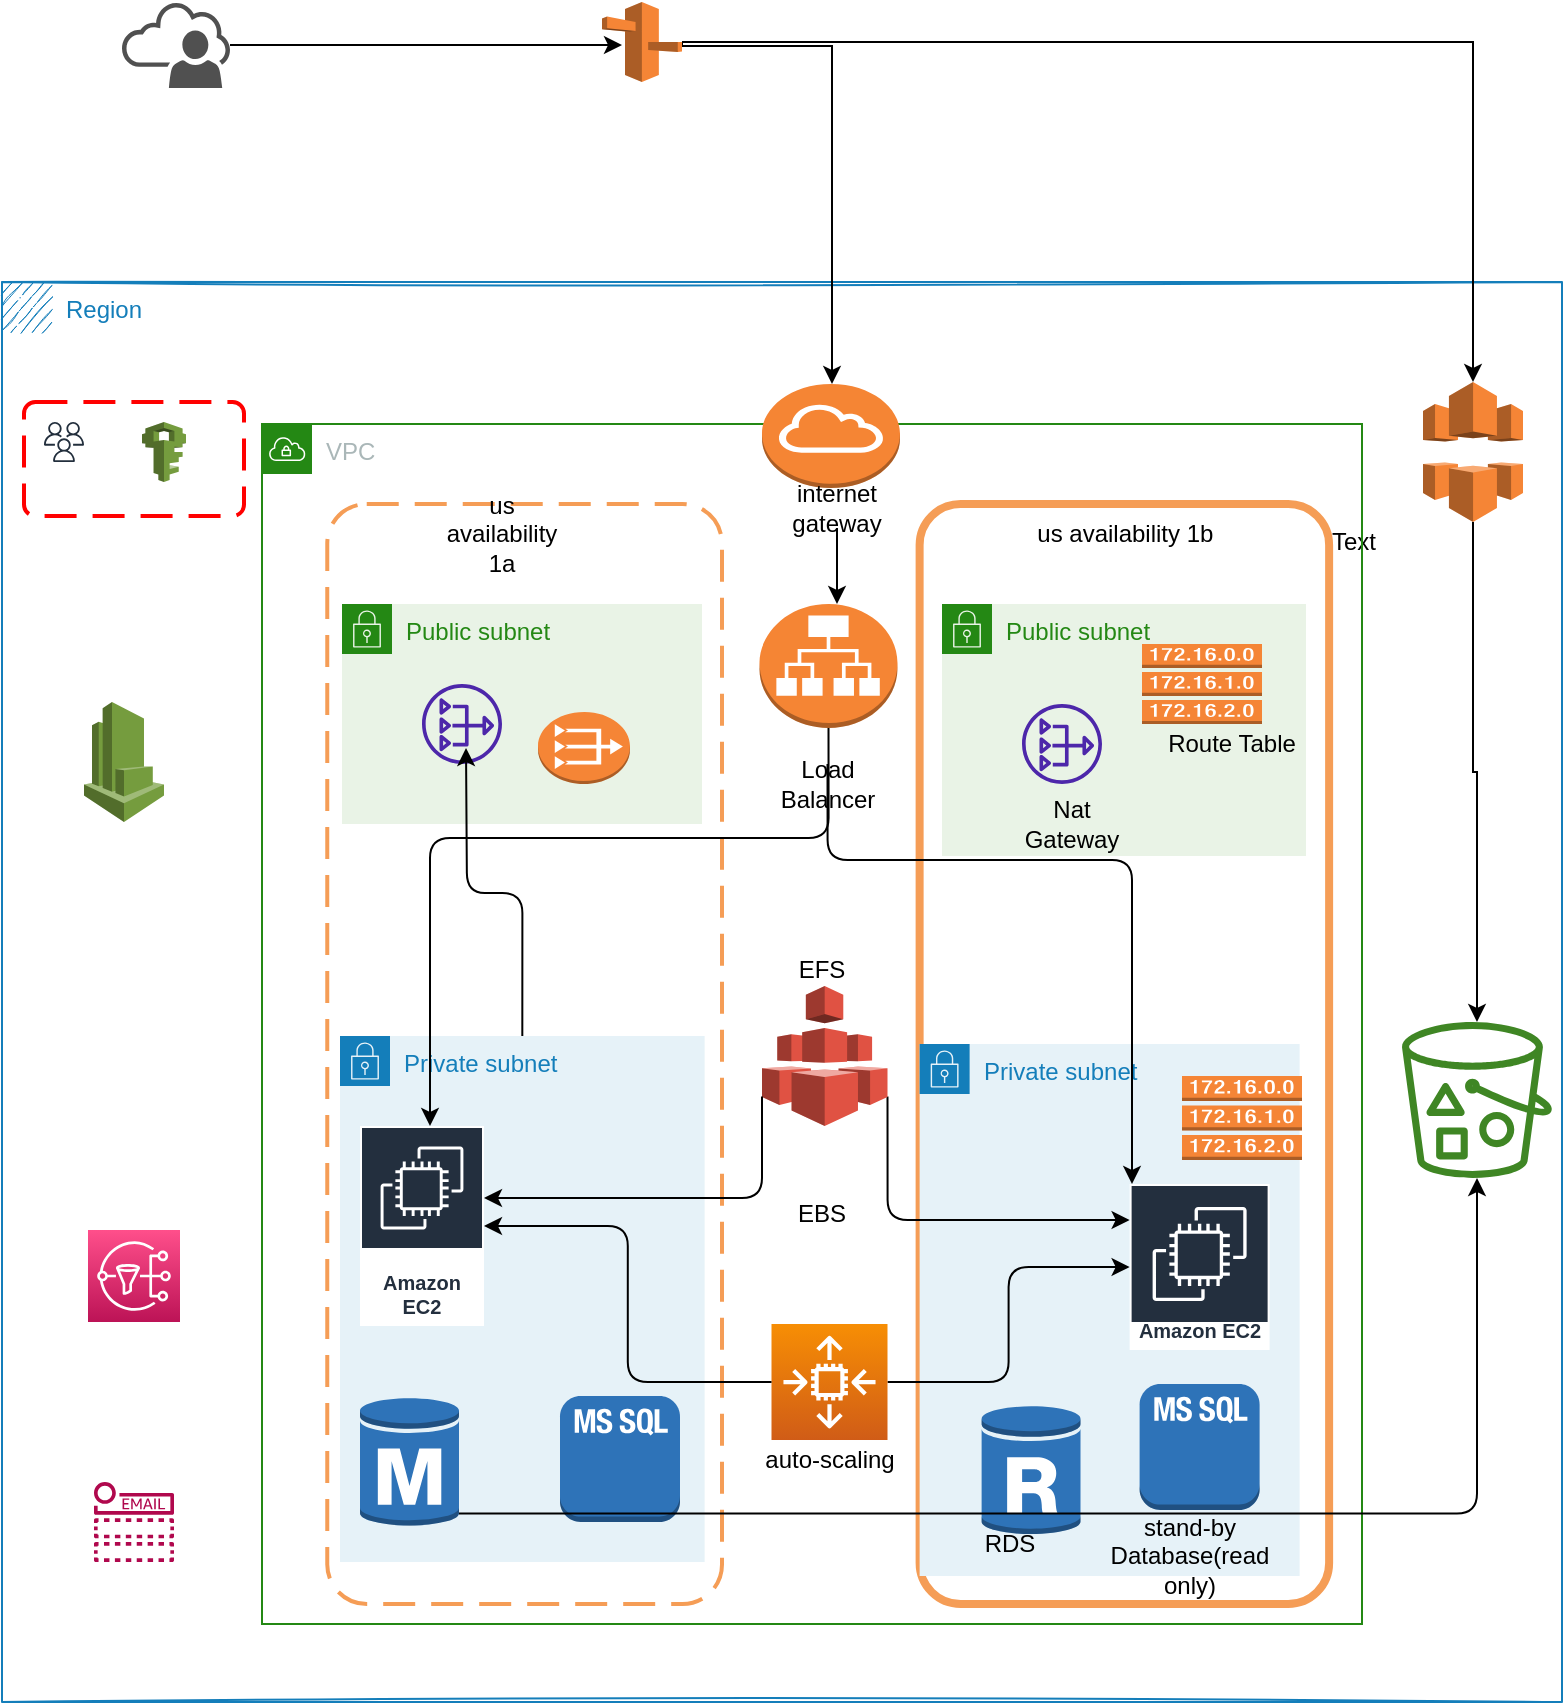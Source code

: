 <mxfile version="16.4.2" type="device"><diagram id="CGvAk4Ipl_x_QB9GXZcJ" name="Page-1"><mxGraphModel dx="1422" dy="793" grid="1" gridSize="9" guides="1" tooltips="1" connect="1" arrows="1" fold="1" page="1" pageScale="1" pageWidth="850" pageHeight="1100" math="0" shadow="0"><root><mxCell id="0"/><mxCell id="1" parent="0"/><mxCell id="J1umd_48YYSFlVZWT_-Y-1" value="Region" style="points=[[0,0],[0.25,0],[0.5,0],[0.75,0],[1,0],[1,0.25],[1,0.5],[1,0.75],[1,1],[0.75,1],[0.5,1],[0.25,1],[0,1],[0,0.75],[0,0.5],[0,0.25]];outlineConnect=0;gradientColor=none;html=1;whiteSpace=wrap;fontSize=12;fontStyle=0;container=1;pointerEvents=0;collapsible=0;recursiveResize=0;shape=mxgraph.aws4.group;grIcon=mxgraph.aws4.group_region;strokeColor=#147EBA;fillColor=none;verticalAlign=top;align=left;spacingLeft=30;fontColor=#147EBA;sketch=1;" parent="1" vertex="1"><mxGeometry x="20" y="280" width="780" height="710" as="geometry"/></mxCell><mxCell id="Nj0Y7n7eveErWJ9W7OhT-20" style="edgeStyle=orthogonalEdgeStyle;rounded=0;orthogonalLoop=1;jettySize=auto;html=1;exitX=0.5;exitY=1;exitDx=0;exitDy=0;exitPerimeter=0;" edge="1" parent="J1umd_48YYSFlVZWT_-Y-1" source="J1umd_48YYSFlVZWT_-Y-8" target="J1umd_48YYSFlVZWT_-Y-31"><mxGeometry relative="1" as="geometry"/></mxCell><mxCell id="J1umd_48YYSFlVZWT_-Y-8" value="" style="outlineConnect=0;dashed=0;verticalLabelPosition=bottom;verticalAlign=top;align=center;html=1;shape=mxgraph.aws3.cloudfront;fillColor=#F58536;gradientColor=none;" parent="J1umd_48YYSFlVZWT_-Y-1" vertex="1"><mxGeometry x="710.5" y="50" width="50" height="70" as="geometry"/></mxCell><mxCell id="J1umd_48YYSFlVZWT_-Y-31" value="" style="sketch=0;outlineConnect=0;fontColor=#232F3E;gradientColor=none;fillColor=#3F8624;strokeColor=none;dashed=0;verticalLabelPosition=bottom;verticalAlign=top;align=center;html=1;fontSize=12;fontStyle=0;aspect=fixed;pointerEvents=1;shape=mxgraph.aws4.bucket_with_objects;" parent="J1umd_48YYSFlVZWT_-Y-1" vertex="1"><mxGeometry x="700" y="370" width="75" height="78" as="geometry"/></mxCell><mxCell id="J1umd_48YYSFlVZWT_-Y-76" value="Text" style="text;html=1;strokeColor=none;fillColor=none;align=center;verticalAlign=middle;whiteSpace=wrap;rounded=0;" parent="J1umd_48YYSFlVZWT_-Y-1" vertex="1"><mxGeometry x="640.5" y="120" width="70" height="20" as="geometry"/></mxCell><mxCell id="J1umd_48YYSFlVZWT_-Y-79" value="" style="outlineConnect=0;dashed=0;verticalLabelPosition=bottom;verticalAlign=top;align=center;html=1;shape=mxgraph.aws3.iam;fillColor=#759C3E;gradientColor=none;" parent="J1umd_48YYSFlVZWT_-Y-1" vertex="1"><mxGeometry x="70" y="70" width="22" height="30" as="geometry"/></mxCell><mxCell id="J1umd_48YYSFlVZWT_-Y-80" value="" style="outlineConnect=0;dashed=0;verticalLabelPosition=bottom;verticalAlign=top;align=center;html=1;shape=mxgraph.aws3.cloudwatch;fillColor=#759C3E;gradientColor=none;" parent="J1umd_48YYSFlVZWT_-Y-1" vertex="1"><mxGeometry x="41" y="210" width="40" height="60" as="geometry"/></mxCell><mxCell id="Nj0Y7n7eveErWJ9W7OhT-10" value="" style="sketch=0;points=[[0,0,0],[0.25,0,0],[0.5,0,0],[0.75,0,0],[1,0,0],[0,1,0],[0.25,1,0],[0.5,1,0],[0.75,1,0],[1,1,0],[0,0.25,0],[0,0.5,0],[0,0.75,0],[1,0.25,0],[1,0.5,0],[1,0.75,0]];outlineConnect=0;fontColor=#232F3E;gradientColor=#FF4F8B;gradientDirection=north;fillColor=#BC1356;strokeColor=#ffffff;dashed=0;verticalLabelPosition=bottom;verticalAlign=top;align=center;html=1;fontSize=12;fontStyle=0;aspect=fixed;shape=mxgraph.aws4.resourceIcon;resIcon=mxgraph.aws4.sns;" vertex="1" parent="J1umd_48YYSFlVZWT_-Y-1"><mxGeometry x="43" y="474" width="46" height="46" as="geometry"/></mxCell><mxCell id="Nj0Y7n7eveErWJ9W7OhT-11" value="" style="sketch=0;outlineConnect=0;fontColor=#232F3E;gradientColor=none;fillColor=#B0084D;strokeColor=none;dashed=0;verticalLabelPosition=bottom;verticalAlign=top;align=center;html=1;fontSize=12;fontStyle=0;aspect=fixed;pointerEvents=1;shape=mxgraph.aws4.email_notification;" vertex="1" parent="J1umd_48YYSFlVZWT_-Y-1"><mxGeometry x="46" y="600" width="40" height="40" as="geometry"/></mxCell><mxCell id="Nj0Y7n7eveErWJ9W7OhT-17" value="" style="rounded=1;arcSize=10;dashed=1;strokeColor=#ff0000;fillColor=none;gradientColor=none;dashPattern=8 4;strokeWidth=2;" vertex="1" parent="J1umd_48YYSFlVZWT_-Y-1"><mxGeometry x="11" y="60" width="110" height="57" as="geometry"/></mxCell><mxCell id="Nj0Y7n7eveErWJ9W7OhT-18" value="" style="sketch=0;outlineConnect=0;fontColor=#232F3E;gradientColor=none;fillColor=#232F3D;strokeColor=none;dashed=0;verticalLabelPosition=bottom;verticalAlign=top;align=center;html=1;fontSize=12;fontStyle=0;aspect=fixed;pointerEvents=1;shape=mxgraph.aws4.users;" vertex="1" parent="J1umd_48YYSFlVZWT_-Y-1"><mxGeometry x="21" y="70" width="20" height="20" as="geometry"/></mxCell><mxCell id="J1umd_48YYSFlVZWT_-Y-2" value="VPC" style="points=[[0,0],[0.25,0],[0.5,0],[0.75,0],[1,0],[1,0.25],[1,0.5],[1,0.75],[1,1],[0.75,1],[0.5,1],[0.25,1],[0,1],[0,0.75],[0,0.5],[0,0.25]];outlineConnect=0;gradientColor=none;html=1;whiteSpace=wrap;fontSize=12;fontStyle=0;container=1;pointerEvents=0;collapsible=0;recursiveResize=0;shape=mxgraph.aws4.group;grIcon=mxgraph.aws4.group_vpc;strokeColor=#248814;fillColor=none;verticalAlign=top;align=left;spacingLeft=30;fontColor=#AAB7B8;dashed=0;" parent="J1umd_48YYSFlVZWT_-Y-1" vertex="1"><mxGeometry x="130" y="71" width="550" height="600" as="geometry"/></mxCell><mxCell id="J1umd_48YYSFlVZWT_-Y-3" value="Public subnet" style="points=[[0,0],[0.25,0],[0.5,0],[0.75,0],[1,0],[1,0.25],[1,0.5],[1,0.75],[1,1],[0.75,1],[0.5,1],[0.25,1],[0,1],[0,0.75],[0,0.5],[0,0.25]];outlineConnect=0;gradientColor=none;html=1;whiteSpace=wrap;fontSize=12;fontStyle=0;container=1;pointerEvents=0;collapsible=0;recursiveResize=0;shape=mxgraph.aws4.group;grIcon=mxgraph.aws4.group_security_group;grStroke=0;strokeColor=#248814;fillColor=#E9F3E6;verticalAlign=top;align=left;spacingLeft=30;fontColor=#248814;dashed=0;" parent="J1umd_48YYSFlVZWT_-Y-2" vertex="1"><mxGeometry x="40" y="90" width="180" height="110" as="geometry"/></mxCell><mxCell id="J1umd_48YYSFlVZWT_-Y-9" value="" style="sketch=0;outlineConnect=0;fontColor=#232F3E;gradientColor=none;fillColor=#4D27AA;strokeColor=none;dashed=0;verticalLabelPosition=bottom;verticalAlign=top;align=center;html=1;fontSize=12;fontStyle=0;aspect=fixed;pointerEvents=1;shape=mxgraph.aws4.nat_gateway;" parent="J1umd_48YYSFlVZWT_-Y-3" vertex="1"><mxGeometry x="40" y="40" width="40" height="40" as="geometry"/></mxCell><mxCell id="J1umd_48YYSFlVZWT_-Y-29" value="" style="rounded=1;arcSize=10;dashed=1;strokeColor=#F59D56;fillColor=none;gradientColor=none;dashPattern=8 4;strokeWidth=2;" parent="J1umd_48YYSFlVZWT_-Y-3" vertex="1"><mxGeometry x="-7.37" y="-50" width="197.37" height="550" as="geometry"/></mxCell><mxCell id="J1umd_48YYSFlVZWT_-Y-42" value="us availability 1a" style="text;html=1;strokeColor=none;fillColor=none;align=center;verticalAlign=middle;whiteSpace=wrap;rounded=0;" parent="J1umd_48YYSFlVZWT_-Y-3" vertex="1"><mxGeometry x="50" y="-50" width="60" height="30" as="geometry"/></mxCell><mxCell id="Nj0Y7n7eveErWJ9W7OhT-44" value="" style="outlineConnect=0;dashed=0;verticalLabelPosition=bottom;verticalAlign=top;align=center;html=1;shape=mxgraph.aws3.vpc_nat_gateway;fillColor=#F58536;gradientColor=none;rounded=0;sketch=0;strokeWidth=4;" vertex="1" parent="J1umd_48YYSFlVZWT_-Y-3"><mxGeometry x="98" y="54" width="46" height="36" as="geometry"/></mxCell><mxCell id="J1umd_48YYSFlVZWT_-Y-4" value="Public subnet" style="points=[[0,0],[0.25,0],[0.5,0],[0.75,0],[1,0],[1,0.25],[1,0.5],[1,0.75],[1,1],[0.75,1],[0.5,1],[0.25,1],[0,1],[0,0.75],[0,0.5],[0,0.25]];outlineConnect=0;gradientColor=none;html=1;whiteSpace=wrap;fontSize=12;fontStyle=0;container=1;pointerEvents=0;collapsible=0;recursiveResize=0;shape=mxgraph.aws4.group;grIcon=mxgraph.aws4.group_security_group;grStroke=0;strokeColor=#248814;fillColor=#E9F3E6;verticalAlign=top;align=left;spacingLeft=30;fontColor=#248814;dashed=0;" parent="J1umd_48YYSFlVZWT_-Y-2" vertex="1"><mxGeometry x="340" y="90" width="182" height="126" as="geometry"/></mxCell><mxCell id="J1umd_48YYSFlVZWT_-Y-10" value="" style="sketch=0;outlineConnect=0;fontColor=#232F3E;gradientColor=none;fillColor=#4D27AA;strokeColor=none;dashed=0;verticalLabelPosition=bottom;verticalAlign=top;align=center;html=1;fontSize=12;fontStyle=0;aspect=fixed;pointerEvents=1;shape=mxgraph.aws4.nat_gateway;" parent="J1umd_48YYSFlVZWT_-Y-4" vertex="1"><mxGeometry x="40" y="50" width="40" height="40" as="geometry"/></mxCell><mxCell id="J1umd_48YYSFlVZWT_-Y-11" value="" style="outlineConnect=0;dashed=0;verticalLabelPosition=bottom;verticalAlign=top;align=center;html=1;shape=mxgraph.aws3.route_table;fillColor=#F58536;gradientColor=none;" parent="J1umd_48YYSFlVZWT_-Y-4" vertex="1"><mxGeometry x="100" y="20" width="60" height="40" as="geometry"/></mxCell><mxCell id="J1umd_48YYSFlVZWT_-Y-30" value="" style="rounded=1;arcSize=10;strokeColor=#F59D56;fillColor=none;gradientColor=none;strokeWidth=4;" parent="J1umd_48YYSFlVZWT_-Y-4" vertex="1"><mxGeometry x="-11.19" y="-50" width="204.75" height="550" as="geometry"/></mxCell><mxCell id="J1umd_48YYSFlVZWT_-Y-46" value="us availability 1b&amp;nbsp;&amp;nbsp;" style="text;html=1;strokeColor=none;fillColor=none;align=center;verticalAlign=middle;whiteSpace=wrap;rounded=0;" parent="J1umd_48YYSFlVZWT_-Y-4" vertex="1"><mxGeometry x="30" y="-50" width="130" height="30" as="geometry"/></mxCell><mxCell id="J1umd_48YYSFlVZWT_-Y-70" value="Route Table" style="text;html=1;strokeColor=none;fillColor=none;align=center;verticalAlign=middle;whiteSpace=wrap;rounded=0;" parent="J1umd_48YYSFlVZWT_-Y-4" vertex="1"><mxGeometry x="110" y="55" width="70" height="30" as="geometry"/></mxCell><mxCell id="J1umd_48YYSFlVZWT_-Y-71" value="Nat Gateway" style="text;html=1;strokeColor=none;fillColor=none;align=center;verticalAlign=middle;whiteSpace=wrap;rounded=0;" parent="J1umd_48YYSFlVZWT_-Y-4" vertex="1"><mxGeometry x="30" y="100" width="70" height="20" as="geometry"/></mxCell><mxCell id="J1umd_48YYSFlVZWT_-Y-6" value="Private subnet" style="points=[[0,0],[0.25,0],[0.5,0],[0.75,0],[1,0],[1,0.25],[1,0.5],[1,0.75],[1,1],[0.75,1],[0.5,1],[0.25,1],[0,1],[0,0.75],[0,0.5],[0,0.25]];outlineConnect=0;gradientColor=none;html=1;whiteSpace=wrap;fontSize=12;fontStyle=0;container=1;pointerEvents=0;collapsible=0;recursiveResize=0;shape=mxgraph.aws4.group;grIcon=mxgraph.aws4.group_security_group;grStroke=0;strokeColor=#147EBA;fillColor=#E6F2F8;verticalAlign=top;align=left;spacingLeft=30;fontColor=#147EBA;dashed=0;" parent="J1umd_48YYSFlVZWT_-Y-4" vertex="1"><mxGeometry x="-11.19" y="220" width="190" height="266" as="geometry"/></mxCell><mxCell id="J1umd_48YYSFlVZWT_-Y-21" value="Amazon EC2" style="sketch=0;outlineConnect=0;fontColor=#232F3E;gradientColor=none;strokeColor=#ffffff;fillColor=#232F3E;dashed=0;verticalLabelPosition=middle;verticalAlign=bottom;align=center;html=1;whiteSpace=wrap;fontSize=10;fontStyle=1;spacing=3;shape=mxgraph.aws4.productIcon;prIcon=mxgraph.aws4.ec2;" parent="J1umd_48YYSFlVZWT_-Y-6" vertex="1"><mxGeometry x="105" y="70" width="70" height="83" as="geometry"/></mxCell><mxCell id="J1umd_48YYSFlVZWT_-Y-23" value="" style="outlineConnect=0;dashed=0;verticalLabelPosition=bottom;verticalAlign=top;align=center;html=1;shape=mxgraph.aws3.rds_db_instance_read_replica;fillColor=#2E73B8;gradientColor=none;" parent="J1umd_48YYSFlVZWT_-Y-6" vertex="1"><mxGeometry x="31" y="180" width="49.5" height="66" as="geometry"/></mxCell><mxCell id="J1umd_48YYSFlVZWT_-Y-25" value="" style="outlineConnect=0;dashed=0;verticalLabelPosition=bottom;verticalAlign=top;align=center;html=1;shape=mxgraph.aws3.ms_sql_instance_2;fillColor=#2E73B8;gradientColor=none;" parent="J1umd_48YYSFlVZWT_-Y-6" vertex="1"><mxGeometry x="110" y="170" width="60" height="63" as="geometry"/></mxCell><mxCell id="J1umd_48YYSFlVZWT_-Y-73" value="RDS" style="text;html=1;strokeColor=none;fillColor=none;align=center;verticalAlign=middle;whiteSpace=wrap;rounded=0;" parent="J1umd_48YYSFlVZWT_-Y-6" vertex="1"><mxGeometry x="10.5" y="240" width="70" height="20" as="geometry"/></mxCell><mxCell id="J1umd_48YYSFlVZWT_-Y-74" value="stand-by Database(read only)" style="text;html=1;strokeColor=none;fillColor=none;align=center;verticalAlign=middle;whiteSpace=wrap;rounded=0;" parent="J1umd_48YYSFlVZWT_-Y-6" vertex="1"><mxGeometry x="90" y="246" width="90" height="20" as="geometry"/></mxCell><mxCell id="J1umd_48YYSFlVZWT_-Y-12" value="" style="outlineConnect=0;dashed=0;verticalLabelPosition=bottom;verticalAlign=top;align=center;html=1;shape=mxgraph.aws3.route_table;fillColor=#F58536;gradientColor=none;" parent="J1umd_48YYSFlVZWT_-Y-4" vertex="1"><mxGeometry x="120" y="236" width="60" height="42" as="geometry"/></mxCell><mxCell id="J1umd_48YYSFlVZWT_-Y-7" value="" style="outlineConnect=0;dashed=0;verticalLabelPosition=bottom;verticalAlign=top;align=center;html=1;shape=mxgraph.aws3.internet_gateway;fillColor=#F58534;gradientColor=none;" parent="J1umd_48YYSFlVZWT_-Y-2" vertex="1"><mxGeometry x="250" y="-20" width="69" height="52" as="geometry"/></mxCell><mxCell id="J1umd_48YYSFlVZWT_-Y-13" value="" style="outlineConnect=0;dashed=0;verticalLabelPosition=bottom;verticalAlign=top;align=center;html=1;shape=mxgraph.aws3.application_load_balancer;fillColor=#F58534;gradientColor=none;" parent="J1umd_48YYSFlVZWT_-Y-2" vertex="1"><mxGeometry x="248.75" y="90" width="69" height="62" as="geometry"/></mxCell><mxCell id="Nj0Y7n7eveErWJ9W7OhT-34" style="edgeStyle=orthogonalEdgeStyle;curved=0;rounded=1;sketch=0;orthogonalLoop=1;jettySize=auto;html=1;exitX=1;exitY=0.79;exitDx=0;exitDy=0;exitPerimeter=0;" edge="1" parent="J1umd_48YYSFlVZWT_-Y-2" source="J1umd_48YYSFlVZWT_-Y-14" target="J1umd_48YYSFlVZWT_-Y-21"><mxGeometry relative="1" as="geometry"><Array as="points"><mxPoint x="313" y="398"/></Array></mxGeometry></mxCell><mxCell id="J1umd_48YYSFlVZWT_-Y-14" value="" style="outlineConnect=0;dashed=0;verticalLabelPosition=bottom;verticalAlign=top;align=center;html=1;shape=mxgraph.aws3.efs;fillColor=#E05243;gradientColor=none;" parent="J1umd_48YYSFlVZWT_-Y-2" vertex="1"><mxGeometry x="250" y="281" width="62.75" height="70" as="geometry"/></mxCell><mxCell id="Nj0Y7n7eveErWJ9W7OhT-40" style="edgeStyle=orthogonalEdgeStyle;curved=0;rounded=1;sketch=0;orthogonalLoop=1;jettySize=auto;html=1;exitX=1;exitY=0.5;exitDx=0;exitDy=0;exitPerimeter=0;" edge="1" parent="J1umd_48YYSFlVZWT_-Y-2" source="J1umd_48YYSFlVZWT_-Y-16" target="J1umd_48YYSFlVZWT_-Y-21"><mxGeometry relative="1" as="geometry"/></mxCell><mxCell id="J1umd_48YYSFlVZWT_-Y-16" value="" style="sketch=0;points=[[0,0,0],[0.25,0,0],[0.5,0,0],[0.75,0,0],[1,0,0],[0,1,0],[0.25,1,0],[0.5,1,0],[0.75,1,0],[1,1,0],[0,0.25,0],[0,0.5,0],[0,0.75,0],[1,0.25,0],[1,0.5,0],[1,0.75,0]];outlineConnect=0;fontColor=#232F3E;gradientColor=#F78E04;gradientDirection=north;fillColor=#D05C17;strokeColor=#ffffff;dashed=0;verticalLabelPosition=bottom;verticalAlign=top;align=center;html=1;fontSize=12;fontStyle=0;aspect=fixed;shape=mxgraph.aws4.resourceIcon;resIcon=mxgraph.aws4.auto_scaling2;" parent="J1umd_48YYSFlVZWT_-Y-2" vertex="1"><mxGeometry x="254.75" y="450" width="58" height="58" as="geometry"/></mxCell><mxCell id="Nj0Y7n7eveErWJ9W7OhT-6" value="" style="edgeStyle=orthogonalEdgeStyle;rounded=0;orthogonalLoop=1;jettySize=auto;html=1;" edge="1" parent="J1umd_48YYSFlVZWT_-Y-2" source="J1umd_48YYSFlVZWT_-Y-40" target="J1umd_48YYSFlVZWT_-Y-13"><mxGeometry relative="1" as="geometry"><Array as="points"><mxPoint x="289" y="40"/><mxPoint x="289" y="40"/></Array></mxGeometry></mxCell><mxCell id="J1umd_48YYSFlVZWT_-Y-40" value="internet gateway" style="text;html=1;strokeColor=none;fillColor=none;align=center;verticalAlign=middle;whiteSpace=wrap;rounded=0;" parent="J1umd_48YYSFlVZWT_-Y-2" vertex="1"><mxGeometry x="245" y="32" width="85" height="20" as="geometry"/></mxCell><mxCell id="J1umd_48YYSFlVZWT_-Y-72" value="auto-scaling" style="text;html=1;strokeColor=none;fillColor=none;align=center;verticalAlign=middle;whiteSpace=wrap;rounded=0;" parent="J1umd_48YYSFlVZWT_-Y-2" vertex="1"><mxGeometry x="248.75" y="508" width="70" height="20" as="geometry"/></mxCell><mxCell id="Nj0Y7n7eveErWJ9W7OhT-33" style="edgeStyle=orthogonalEdgeStyle;curved=0;rounded=1;sketch=0;orthogonalLoop=1;jettySize=auto;html=1;exitX=0.5;exitY=0;exitDx=0;exitDy=0;" edge="1" parent="J1umd_48YYSFlVZWT_-Y-2" source="J1umd_48YYSFlVZWT_-Y-43" target="J1umd_48YYSFlVZWT_-Y-21"><mxGeometry relative="1" as="geometry"><Array as="points"><mxPoint x="283" y="218"/><mxPoint x="435" y="218"/></Array></mxGeometry></mxCell><mxCell id="J1umd_48YYSFlVZWT_-Y-43" value="Load Balancer" style="text;html=1;strokeColor=none;fillColor=none;align=center;verticalAlign=middle;whiteSpace=wrap;rounded=0;" parent="J1umd_48YYSFlVZWT_-Y-2" vertex="1"><mxGeometry x="252.75" y="170" width="60" height="20" as="geometry"/></mxCell><mxCell id="J1umd_48YYSFlVZWT_-Y-36" value="EBS" style="text;html=1;strokeColor=none;fillColor=none;align=center;verticalAlign=middle;whiteSpace=wrap;rounded=0;" parent="J1umd_48YYSFlVZWT_-Y-2" vertex="1"><mxGeometry x="250" y="380" width="60" height="30" as="geometry"/></mxCell><mxCell id="J1umd_48YYSFlVZWT_-Y-75" value="EFS" style="text;html=1;strokeColor=none;fillColor=none;align=center;verticalAlign=middle;whiteSpace=wrap;rounded=0;" parent="J1umd_48YYSFlVZWT_-Y-2" vertex="1"><mxGeometry x="245" y="263" width="70" height="20" as="geometry"/></mxCell><mxCell id="Nj0Y7n7eveErWJ9W7OhT-5" style="edgeStyle=orthogonalEdgeStyle;rounded=0;orthogonalLoop=1;jettySize=auto;html=1;exitX=1;exitY=0.5;exitDx=0;exitDy=0;exitPerimeter=0;" edge="1" parent="1" source="J1umd_48YYSFlVZWT_-Y-77" target="J1umd_48YYSFlVZWT_-Y-7"><mxGeometry relative="1" as="geometry"><Array as="points"><mxPoint x="360" y="162"/><mxPoint x="435" y="162"/></Array></mxGeometry></mxCell><mxCell id="Nj0Y7n7eveErWJ9W7OhT-25" style="edgeStyle=orthogonalEdgeStyle;rounded=0;orthogonalLoop=1;jettySize=auto;html=1;exitX=1;exitY=0.5;exitDx=0;exitDy=0;exitPerimeter=0;" edge="1" parent="1" source="J1umd_48YYSFlVZWT_-Y-77" target="J1umd_48YYSFlVZWT_-Y-8"><mxGeometry relative="1" as="geometry"/></mxCell><mxCell id="J1umd_48YYSFlVZWT_-Y-77" value="" style="outlineConnect=0;dashed=0;verticalLabelPosition=bottom;verticalAlign=top;align=center;html=1;shape=mxgraph.aws3.route_53;fillColor=#F58536;gradientColor=none;" parent="1" vertex="1"><mxGeometry x="320" y="140" width="40" height="40" as="geometry"/></mxCell><mxCell id="Nj0Y7n7eveErWJ9W7OhT-4" value="" style="edgeStyle=orthogonalEdgeStyle;rounded=0;orthogonalLoop=1;jettySize=auto;html=1;" edge="1" parent="1" source="J1umd_48YYSFlVZWT_-Y-78"><mxGeometry relative="1" as="geometry"><mxPoint x="330" y="161.5" as="targetPoint"/></mxGeometry></mxCell><mxCell id="J1umd_48YYSFlVZWT_-Y-78" value="" style="sketch=0;pointerEvents=1;shadow=0;dashed=0;html=1;strokeColor=none;fillColor=#505050;labelPosition=center;verticalLabelPosition=bottom;verticalAlign=top;outlineConnect=0;align=center;shape=mxgraph.office.users.online_user;" parent="1" vertex="1"><mxGeometry x="80" y="140" width="54" height="43" as="geometry"/></mxCell><mxCell id="Nj0Y7n7eveErWJ9W7OhT-45" style="edgeStyle=orthogonalEdgeStyle;curved=0;rounded=1;sketch=0;orthogonalLoop=1;jettySize=auto;html=1;exitX=0.5;exitY=0;exitDx=0;exitDy=0;" edge="1" parent="1" source="J1umd_48YYSFlVZWT_-Y-5"><mxGeometry relative="1" as="geometry"><mxPoint x="252" y="513" as="targetPoint"/></mxGeometry></mxCell><mxCell id="J1umd_48YYSFlVZWT_-Y-5" value="Private subnet" style="points=[[0,0],[0.25,0],[0.5,0],[0.75,0],[1,0],[1,0.25],[1,0.5],[1,0.75],[1,1],[0.75,1],[0.5,1],[0.25,1],[0,1],[0,0.75],[0,0.5],[0,0.25]];outlineConnect=0;gradientColor=none;html=1;whiteSpace=wrap;fontSize=12;fontStyle=0;container=1;pointerEvents=0;collapsible=0;recursiveResize=0;shape=mxgraph.aws4.group;grIcon=mxgraph.aws4.group_security_group;grStroke=0;strokeColor=#147EBA;fillColor=#E6F2F8;verticalAlign=top;align=left;spacingLeft=30;fontColor=#147EBA;dashed=0;" parent="1" vertex="1"><mxGeometry x="189" y="657" width="182.32" height="263" as="geometry"/></mxCell><mxCell id="J1umd_48YYSFlVZWT_-Y-20" value="Amazon EC2" style="sketch=0;outlineConnect=0;fontColor=#232F3E;gradientColor=none;strokeColor=#ffffff;fillColor=#232F3E;dashed=0;verticalLabelPosition=middle;verticalAlign=bottom;align=center;html=1;whiteSpace=wrap;fontSize=10;fontStyle=1;spacing=3;shape=mxgraph.aws4.productIcon;prIcon=mxgraph.aws4.ec2;" parent="J1umd_48YYSFlVZWT_-Y-5" vertex="1"><mxGeometry x="10" y="45" width="62" height="100" as="geometry"/></mxCell><mxCell id="J1umd_48YYSFlVZWT_-Y-22" value="" style="outlineConnect=0;dashed=0;verticalLabelPosition=bottom;verticalAlign=top;align=center;html=1;shape=mxgraph.aws3.rds_db_instance;fillColor=#2E73B8;gradientColor=none;" parent="J1umd_48YYSFlVZWT_-Y-5" vertex="1"><mxGeometry x="10" y="180" width="49.5" height="66" as="geometry"/></mxCell><mxCell id="J1umd_48YYSFlVZWT_-Y-24" value="" style="outlineConnect=0;dashed=0;verticalLabelPosition=bottom;verticalAlign=top;align=center;html=1;shape=mxgraph.aws3.ms_sql_instance_2;fillColor=#2E73B8;gradientColor=none;" parent="J1umd_48YYSFlVZWT_-Y-5" vertex="1"><mxGeometry x="110" y="180" width="60" height="63" as="geometry"/></mxCell><mxCell id="Nj0Y7n7eveErWJ9W7OhT-32" style="edgeStyle=orthogonalEdgeStyle;curved=0;rounded=1;sketch=0;orthogonalLoop=1;jettySize=auto;html=1;exitX=0.5;exitY=1;exitDx=0;exitDy=0;exitPerimeter=0;" edge="1" parent="1" source="J1umd_48YYSFlVZWT_-Y-13" target="J1umd_48YYSFlVZWT_-Y-20"><mxGeometry relative="1" as="geometry"><Array as="points"><mxPoint x="433" y="558"/><mxPoint x="234" y="558"/></Array></mxGeometry></mxCell><mxCell id="Nj0Y7n7eveErWJ9W7OhT-35" style="edgeStyle=orthogonalEdgeStyle;curved=0;rounded=1;sketch=0;orthogonalLoop=1;jettySize=auto;html=1;exitX=0;exitY=0.79;exitDx=0;exitDy=0;exitPerimeter=0;" edge="1" parent="1" source="J1umd_48YYSFlVZWT_-Y-14" target="J1umd_48YYSFlVZWT_-Y-20"><mxGeometry relative="1" as="geometry"><Array as="points"><mxPoint x="400" y="738"/></Array></mxGeometry></mxCell><mxCell id="Nj0Y7n7eveErWJ9W7OhT-41" style="edgeStyle=orthogonalEdgeStyle;curved=0;rounded=1;sketch=0;orthogonalLoop=1;jettySize=auto;html=1;exitX=0;exitY=0.5;exitDx=0;exitDy=0;exitPerimeter=0;" edge="1" parent="1" source="J1umd_48YYSFlVZWT_-Y-16" target="J1umd_48YYSFlVZWT_-Y-20"><mxGeometry relative="1" as="geometry"/></mxCell><mxCell id="Nj0Y7n7eveErWJ9W7OhT-43" style="edgeStyle=orthogonalEdgeStyle;curved=0;rounded=1;sketch=0;orthogonalLoop=1;jettySize=auto;html=1;exitX=1;exitY=0.89;exitDx=0;exitDy=0;exitPerimeter=0;" edge="1" parent="1" source="J1umd_48YYSFlVZWT_-Y-22" target="J1umd_48YYSFlVZWT_-Y-31"><mxGeometry relative="1" as="geometry"/></mxCell></root></mxGraphModel></diagram></mxfile>
